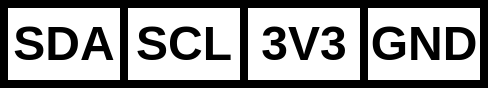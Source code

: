 <mxfile version="21.6.8" type="device">
  <diagram name="第 1 页" id="BZZcHvpZXvUYrkAuLD-i">
    <mxGraphModel dx="371" dy="401" grid="1" gridSize="10" guides="1" tooltips="1" connect="1" arrows="1" fold="1" page="1" pageScale="1" pageWidth="827" pageHeight="1169" math="0" shadow="0">
      <root>
        <mxCell id="0" />
        <mxCell id="1" parent="0" />
        <mxCell id="EWqkoQ664rHKetKGoruU-1" value="" style="shape=table;startSize=0;container=1;collapsible=0;childLayout=tableLayout;fontSize=24;fillColor=none;strokeWidth=4;" vertex="1" parent="1">
          <mxGeometry x="320" y="550" width="240" height="40" as="geometry" />
        </mxCell>
        <mxCell id="EWqkoQ664rHKetKGoruU-2" value="" style="shape=tableRow;horizontal=0;startSize=0;swimlaneHead=0;swimlaneBody=0;strokeColor=inherit;top=0;left=0;bottom=0;right=0;collapsible=0;dropTarget=0;fillColor=none;points=[[0,0.5],[1,0.5]];portConstraint=eastwest;fontSize=16;strokeWidth=4;" vertex="1" parent="EWqkoQ664rHKetKGoruU-1">
          <mxGeometry width="240" height="40" as="geometry" />
        </mxCell>
        <mxCell id="EWqkoQ664rHKetKGoruU-3" value="SDA" style="shape=partialRectangle;html=1;whiteSpace=wrap;connectable=0;strokeColor=inherit;overflow=hidden;fillColor=none;top=0;left=0;bottom=0;right=0;pointerEvents=1;fontSize=24;fontStyle=1;strokeWidth=4;" vertex="1" parent="EWqkoQ664rHKetKGoruU-2">
          <mxGeometry width="60" height="40" as="geometry">
            <mxRectangle width="60" height="40" as="alternateBounds" />
          </mxGeometry>
        </mxCell>
        <mxCell id="EWqkoQ664rHKetKGoruU-4" value="SCL" style="shape=partialRectangle;html=1;whiteSpace=wrap;connectable=0;strokeColor=inherit;overflow=hidden;fillColor=none;top=0;left=0;bottom=0;right=0;pointerEvents=1;fontSize=24;fontStyle=1;strokeWidth=4;" vertex="1" parent="EWqkoQ664rHKetKGoruU-2">
          <mxGeometry x="60" width="60" height="40" as="geometry">
            <mxRectangle width="60" height="40" as="alternateBounds" />
          </mxGeometry>
        </mxCell>
        <mxCell id="EWqkoQ664rHKetKGoruU-5" value="3V3" style="shape=partialRectangle;html=1;whiteSpace=wrap;connectable=0;strokeColor=inherit;overflow=hidden;fillColor=none;top=0;left=0;bottom=0;right=0;pointerEvents=1;fontSize=24;fontStyle=1;strokeWidth=4;" vertex="1" parent="EWqkoQ664rHKetKGoruU-2">
          <mxGeometry x="120" width="60" height="40" as="geometry">
            <mxRectangle width="60" height="40" as="alternateBounds" />
          </mxGeometry>
        </mxCell>
        <mxCell id="EWqkoQ664rHKetKGoruU-14" value="GND" style="shape=partialRectangle;html=1;whiteSpace=wrap;connectable=0;strokeColor=inherit;overflow=hidden;fillColor=none;top=0;left=0;bottom=0;right=0;pointerEvents=1;fontSize=24;fontStyle=1;strokeWidth=4;" vertex="1" parent="EWqkoQ664rHKetKGoruU-2">
          <mxGeometry x="180" width="60" height="40" as="geometry">
            <mxRectangle width="60" height="40" as="alternateBounds" />
          </mxGeometry>
        </mxCell>
      </root>
    </mxGraphModel>
  </diagram>
</mxfile>
